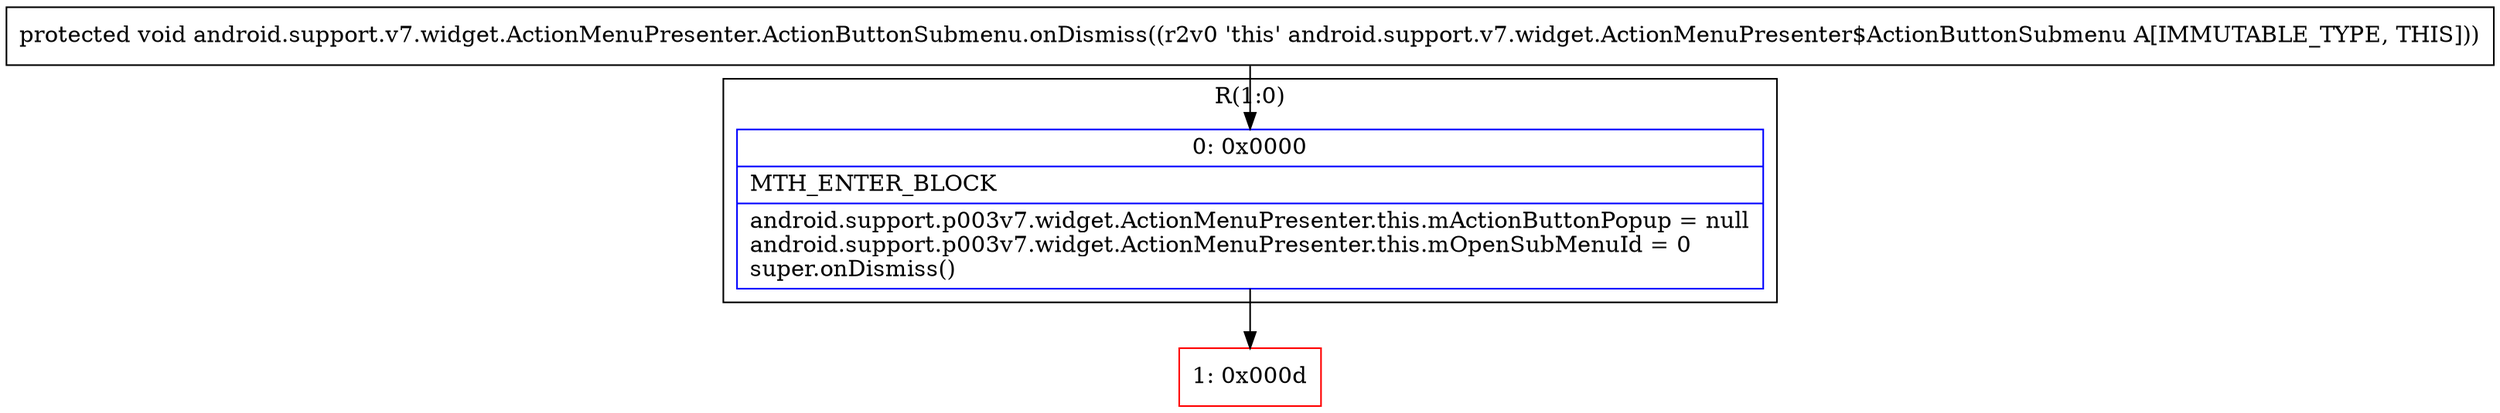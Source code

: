 digraph "CFG forandroid.support.v7.widget.ActionMenuPresenter.ActionButtonSubmenu.onDismiss()V" {
subgraph cluster_Region_416933910 {
label = "R(1:0)";
node [shape=record,color=blue];
Node_0 [shape=record,label="{0\:\ 0x0000|MTH_ENTER_BLOCK\l|android.support.p003v7.widget.ActionMenuPresenter.this.mActionButtonPopup = null\landroid.support.p003v7.widget.ActionMenuPresenter.this.mOpenSubMenuId = 0\lsuper.onDismiss()\l}"];
}
Node_1 [shape=record,color=red,label="{1\:\ 0x000d}"];
MethodNode[shape=record,label="{protected void android.support.v7.widget.ActionMenuPresenter.ActionButtonSubmenu.onDismiss((r2v0 'this' android.support.v7.widget.ActionMenuPresenter$ActionButtonSubmenu A[IMMUTABLE_TYPE, THIS])) }"];
MethodNode -> Node_0;
Node_0 -> Node_1;
}

